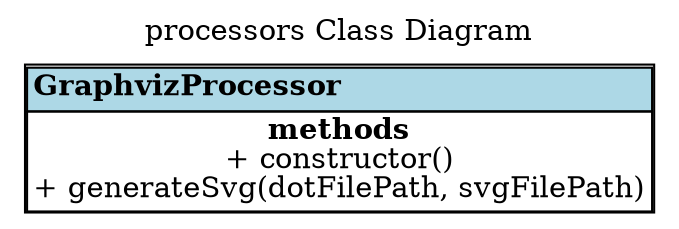 digraph {label="processors Class Diagram";
labelloc="t";
"GraphvizProcessor" [shape=none, label=<<TABLE cellspacing="0" cellborder="1" align="left">
<TR><TD align="left" bgcolor="lightblue"><B>GraphvizProcessor</B></TD></TR>
<TR><TD align="left"><B>methods</B><BR/>
+ constructor()<BR/>
+ generateSvg(dotFilePath, svgFilePath)<BR/>
</TD></TR>
</TABLE>>];

}
